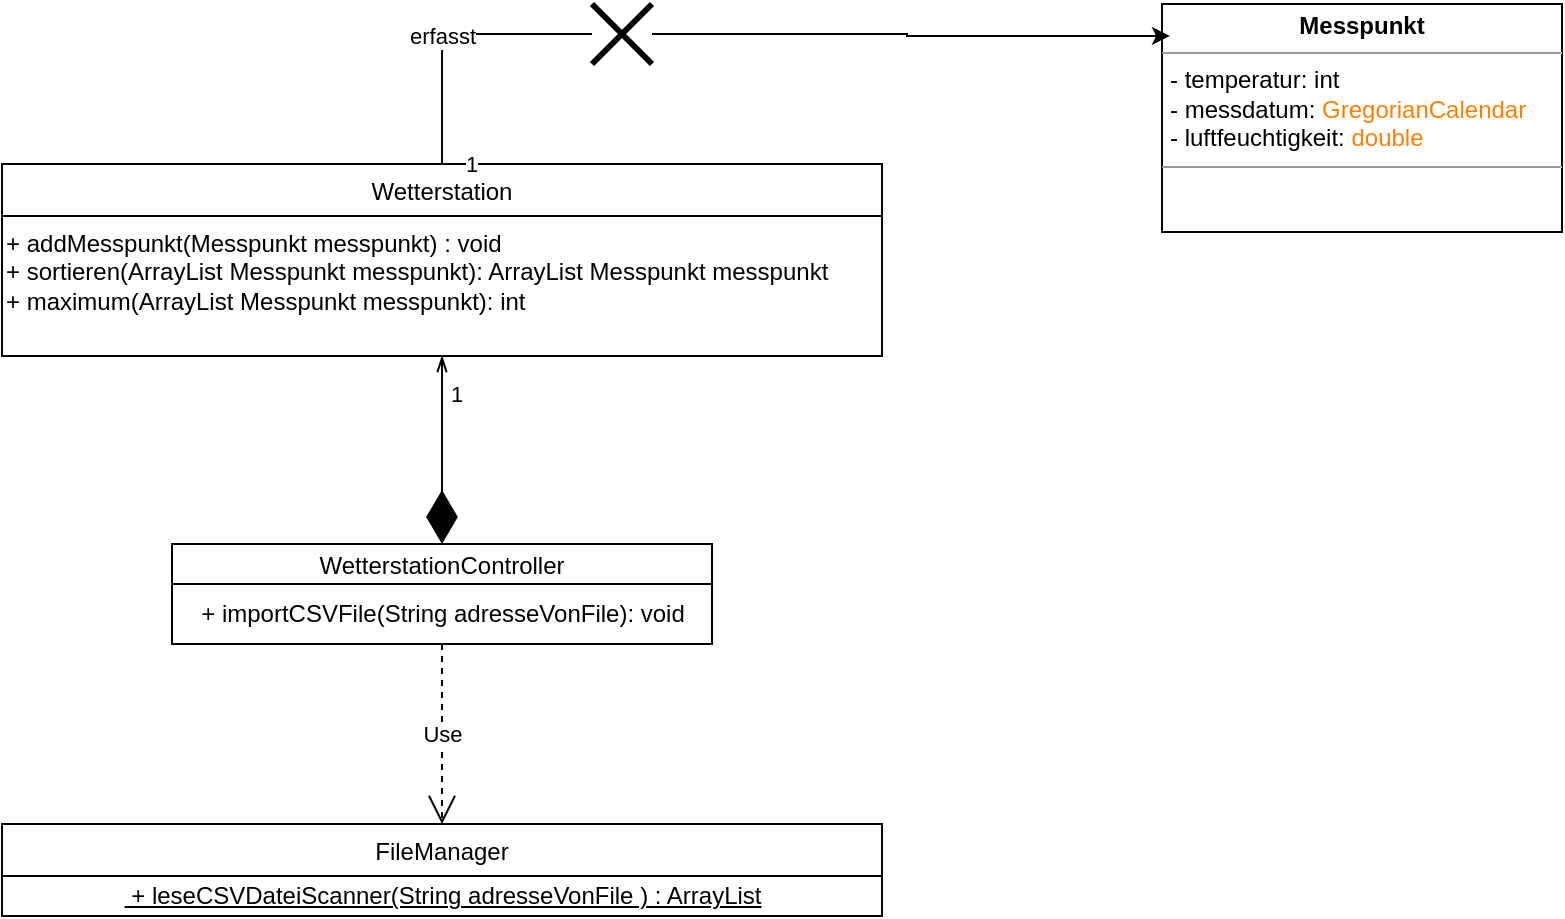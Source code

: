 <mxfile version="20.5.1" type="github">
  <diagram id="2ohZ-JlfehKxRjx7R69Y" name="Page-1">
    <mxGraphModel dx="1374" dy="753" grid="1" gridSize="10" guides="1" tooltips="1" connect="1" arrows="1" fold="1" page="1" pageScale="1" pageWidth="850" pageHeight="1100" math="0" shadow="0">
      <root>
        <mxCell id="0" />
        <mxCell id="1" parent="0" />
        <mxCell id="Kr5z9KKYAfnh3Ok926YY-1" value="Wetterstation" style="swimlane;fontStyle=0;childLayout=stackLayout;horizontal=1;startSize=26;fillColor=none;horizontalStack=0;resizeParent=1;resizeParentMax=0;resizeLast=0;collapsible=1;marginBottom=0;" parent="1" vertex="1">
          <mxGeometry x="15" y="150" width="440" height="96" as="geometry" />
        </mxCell>
        <mxCell id="Kr5z9KKYAfnh3Ok926YY-2" value="&lt;div style=&quot;--original-color: rgb(0, 0, 0); --original-background-color: rgba(0, 0, 0, 0);&quot; align=&quot;left&quot;&gt;+ addMesspunkt(Messpunkt messpunkt) : void&lt;div style=&quot;--original-color: rgb(0, 0, 0); --original-background-color: rgba(0, 0, 0, 0);&quot;&gt;+ sortieren(ArrayList Messpunkt messpunkt): ArrayList Messpunkt messpunkt&lt;/div&gt;+ maximum(ArrayList Messpunkt messpunkt): int&lt;/div&gt;&lt;div style=&quot;--original-color: rgb(0, 0, 0); --original-background-color: rgba(0, 0, 0, 0);&quot; align=&quot;left&quot;&gt;&lt;br style=&quot;--original-color: rgb(0, 0, 0); --original-background-color: rgba(0, 0, 0, 0);&quot;&gt;&lt;/div&gt;" style="text;html=1;align=left;verticalAlign=middle;resizable=0;points=[];autosize=1;strokeColor=none;fillColor=none;" parent="Kr5z9KKYAfnh3Ok926YY-1" vertex="1">
          <mxGeometry y="26" width="440" height="70" as="geometry" />
        </mxCell>
        <mxCell id="Kr5z9KKYAfnh3Ok926YY-7" value="WetterstationController" style="swimlane;fontStyle=0;childLayout=stackLayout;horizontal=1;startSize=20;fillColor=none;horizontalStack=0;resizeParent=1;resizeParentMax=0;resizeLast=0;collapsible=1;marginBottom=0;" parent="1" vertex="1">
          <mxGeometry x="100" y="340" width="270" height="50" as="geometry" />
        </mxCell>
        <mxCell id="Kr5z9KKYAfnh3Ok926YY-8" value="&lt;div style=&quot;--original-color: rgb(0, 0, 0); --original-background-color: rgba(0, 0, 0, 0);&quot;&gt;+&amp;nbsp;importCSVFile(String adresseVonFile): void&lt;/div&gt;" style="text;html=1;align=center;verticalAlign=middle;resizable=0;points=[];autosize=1;strokeColor=none;fillColor=none;" parent="Kr5z9KKYAfnh3Ok926YY-7" vertex="1">
          <mxGeometry y="20" width="270" height="30" as="geometry" />
        </mxCell>
        <mxCell id="Kr5z9KKYAfnh3Ok926YY-9" value="FileManager" style="swimlane;fontStyle=0;childLayout=stackLayout;horizontal=1;startSize=26;fillColor=none;horizontalStack=0;resizeParent=1;resizeParentMax=0;resizeLast=0;collapsible=1;marginBottom=0;" parent="1" vertex="1">
          <mxGeometry x="15" y="480" width="440" height="46" as="geometry" />
        </mxCell>
        <mxCell id="Kr5z9KKYAfnh3Ok926YY-10" value="&lt;u&gt;&amp;nbsp;+ leseCSVDateiScanner(String adresseVonFile ) : ArrayList&lt;/u&gt;" style="text;html=1;align=center;verticalAlign=middle;resizable=0;points=[];autosize=1;strokeColor=none;fillColor=none;" parent="Kr5z9KKYAfnh3Ok926YY-9" vertex="1">
          <mxGeometry y="26" width="440" height="20" as="geometry" />
        </mxCell>
        <mxCell id="Kr5z9KKYAfnh3Ok926YY-11" value="Use" style="endArrow=open;endSize=12;dashed=1;html=1;exitX=0.5;exitY=1;exitDx=0;exitDy=0;entryX=0.5;entryY=0;entryDx=0;entryDy=0;" parent="1" source="Kr5z9KKYAfnh3Ok926YY-7" target="Kr5z9KKYAfnh3Ok926YY-9" edge="1">
          <mxGeometry width="160" relative="1" as="geometry">
            <mxPoint x="315" y="264" as="sourcePoint" />
            <mxPoint x="475" y="264" as="targetPoint" />
          </mxGeometry>
        </mxCell>
        <mxCell id="Kr5z9KKYAfnh3Ok926YY-12" value="" style="endArrow=diamondThin;endFill=1;endSize=24;html=1;entryX=0.5;entryY=0;entryDx=0;entryDy=0;exitX=0.5;exitY=1;exitDx=0;exitDy=0;startArrow=openThin;startFill=0;" parent="1" source="Kr5z9KKYAfnh3Ok926YY-1" target="Kr5z9KKYAfnh3Ok926YY-7" edge="1">
          <mxGeometry width="160" relative="1" as="geometry">
            <mxPoint x="355" y="174" as="sourcePoint" />
            <mxPoint x="515" y="174" as="targetPoint" />
          </mxGeometry>
        </mxCell>
        <mxCell id="Kr5z9KKYAfnh3Ok926YY-13" value="1" style="edgeLabel;html=1;align=center;verticalAlign=middle;resizable=0;points=[];" parent="Kr5z9KKYAfnh3Ok926YY-12" vertex="1" connectable="0">
          <mxGeometry x="-0.434" y="2" relative="1" as="geometry">
            <mxPoint x="5" y="-8" as="offset" />
          </mxGeometry>
        </mxCell>
        <mxCell id="Kr5z9KKYAfnh3Ok926YY-15" value="&lt;p style=&quot;margin: 0px ; margin-top: 4px ; text-align: center&quot;&gt;&lt;b&gt;Messpunkt&lt;/b&gt;&lt;/p&gt;&lt;hr size=&quot;1&quot;&gt;&lt;p style=&quot;margin: 0px ; margin-left: 4px&quot;&gt;- temperatur: int&lt;br&gt;- messdatum: &lt;font color=&quot;#ff8000&quot;&gt;GregorianCalendar&lt;/font&gt;&lt;/p&gt;&lt;p style=&quot;margin: 0px ; margin-left: 4px&quot;&gt;- luftfeuchtigkeit: &lt;font color=&quot;#ff8000&quot;&gt;double&lt;/font&gt;&lt;/p&gt;&lt;hr size=&quot;1&quot;&gt;&lt;p style=&quot;margin: 0px ; margin-left: 4px&quot;&gt;&lt;br&gt;&lt;/p&gt;" style="verticalAlign=top;align=left;overflow=fill;fontSize=12;fontFamily=Helvetica;html=1;" parent="1" vertex="1">
          <mxGeometry x="595" y="70" width="200" height="114" as="geometry" />
        </mxCell>
        <mxCell id="F_9stmqTEgurQ7FW_5Gi-7" style="edgeStyle=orthogonalEdgeStyle;rounded=0;orthogonalLoop=1;jettySize=auto;html=1;entryX=0.02;entryY=0.14;entryDx=0;entryDy=0;entryPerimeter=0;" edge="1" parent="1" source="Kr5z9KKYAfnh3Ok926YY-14" target="Kr5z9KKYAfnh3Ok926YY-15">
          <mxGeometry relative="1" as="geometry" />
        </mxCell>
        <mxCell id="Kr5z9KKYAfnh3Ok926YY-14" value="" style="shape=umlDestroy;whiteSpace=wrap;html=1;strokeWidth=3;" parent="1" vertex="1">
          <mxGeometry x="310" y="70" width="30" height="30" as="geometry" />
        </mxCell>
        <mxCell id="F_9stmqTEgurQ7FW_5Gi-2" value="" style="endArrow=none;html=1;edgeStyle=orthogonalEdgeStyle;exitX=0.5;exitY=0;exitDx=0;exitDy=0;entryX=0;entryY=0.5;entryDx=0;entryDy=0;endFill=0;" edge="1" parent="1" source="Kr5z9KKYAfnh3Ok926YY-1" target="Kr5z9KKYAfnh3Ok926YY-14">
          <mxGeometry relative="1" as="geometry">
            <mxPoint x="235" y="150" as="sourcePoint" />
            <mxPoint x="595" y="83" as="targetPoint" />
            <Array as="points" />
          </mxGeometry>
        </mxCell>
        <mxCell id="F_9stmqTEgurQ7FW_5Gi-3" value="1" style="edgeLabel;resizable=0;html=1;align=left;verticalAlign=bottom;" connectable="0" vertex="1" parent="F_9stmqTEgurQ7FW_5Gi-2">
          <mxGeometry x="-1" relative="1" as="geometry">
            <mxPoint x="10" y="8" as="offset" />
          </mxGeometry>
        </mxCell>
        <mxCell id="F_9stmqTEgurQ7FW_5Gi-5" value="erfasst" style="edgeLabel;html=1;align=center;verticalAlign=middle;resizable=0;points=[];" vertex="1" connectable="0" parent="F_9stmqTEgurQ7FW_5Gi-2">
          <mxGeometry x="-0.08" relative="1" as="geometry">
            <mxPoint as="offset" />
          </mxGeometry>
        </mxCell>
      </root>
    </mxGraphModel>
  </diagram>
</mxfile>
